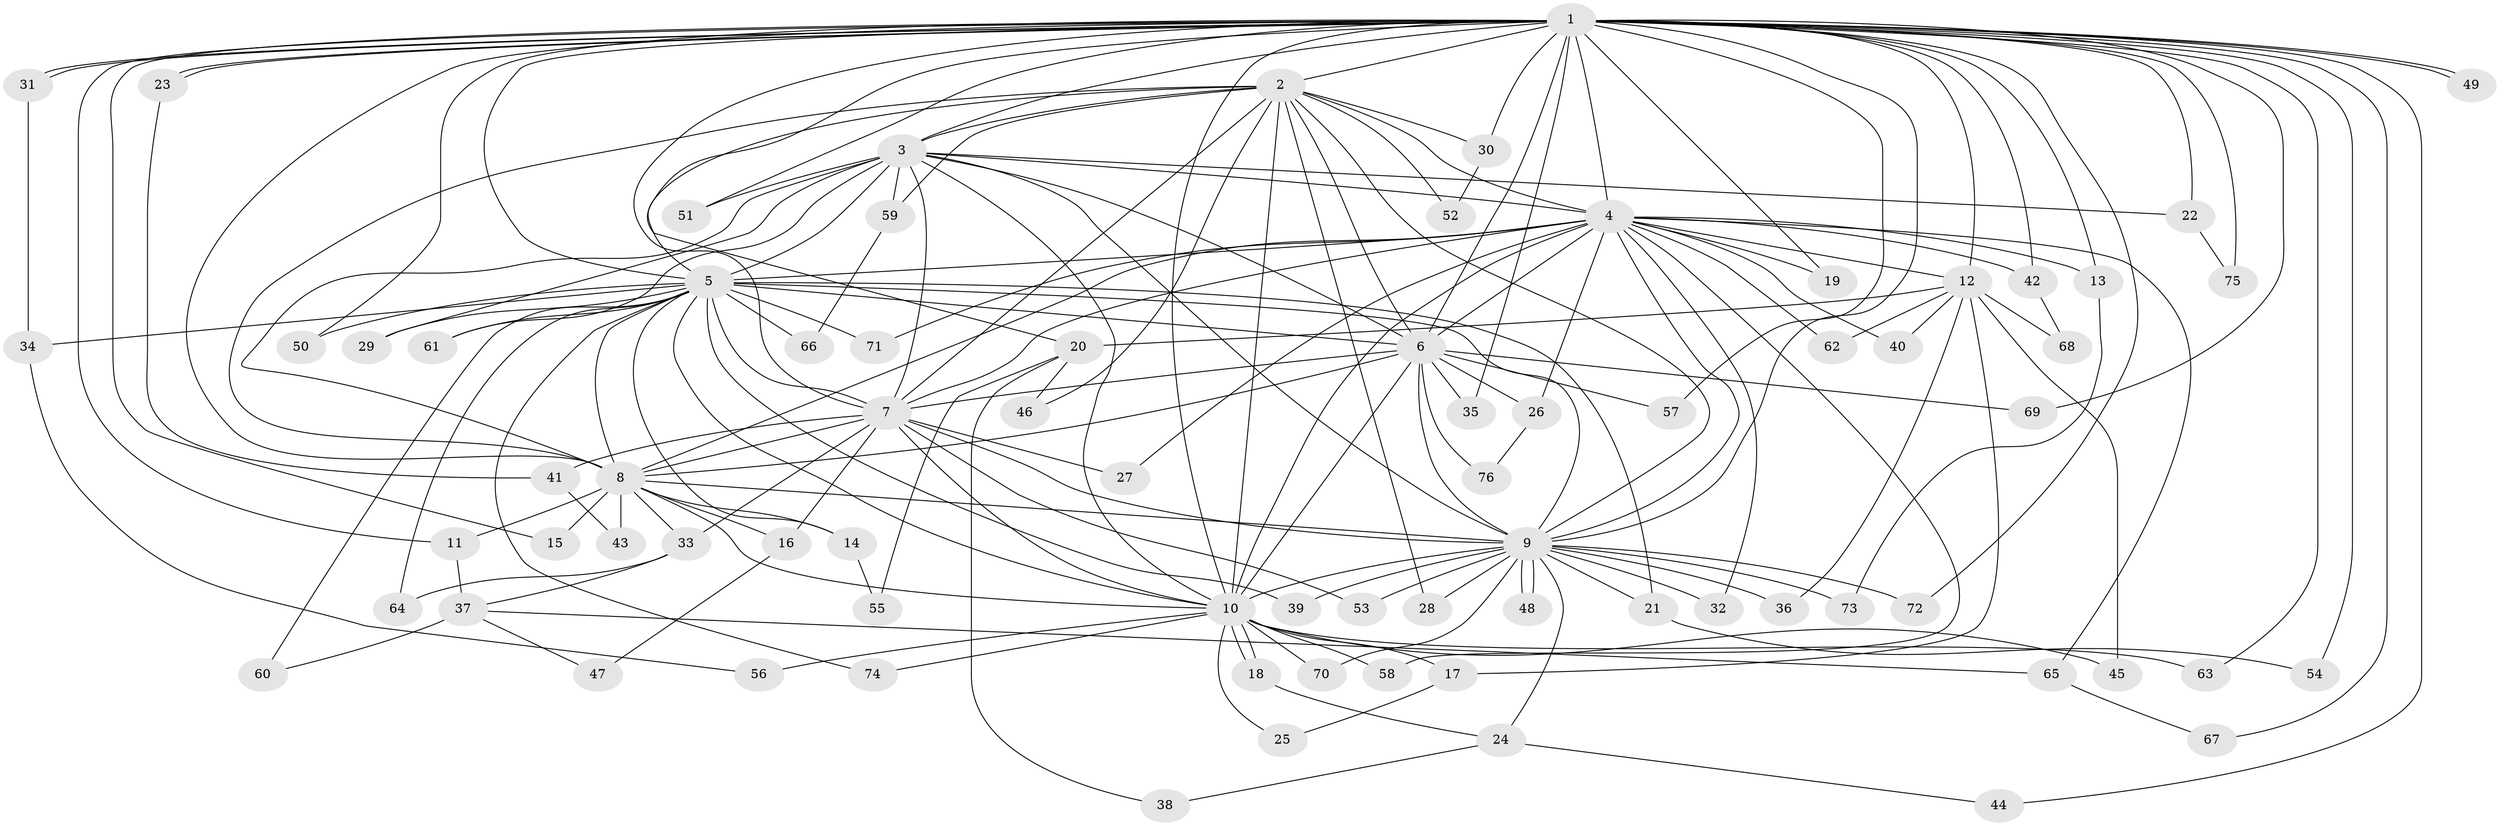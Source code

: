 // Generated by graph-tools (version 1.1) at 2025/35/03/09/25 02:35:08]
// undirected, 76 vertices, 177 edges
graph export_dot {
graph [start="1"]
  node [color=gray90,style=filled];
  1;
  2;
  3;
  4;
  5;
  6;
  7;
  8;
  9;
  10;
  11;
  12;
  13;
  14;
  15;
  16;
  17;
  18;
  19;
  20;
  21;
  22;
  23;
  24;
  25;
  26;
  27;
  28;
  29;
  30;
  31;
  32;
  33;
  34;
  35;
  36;
  37;
  38;
  39;
  40;
  41;
  42;
  43;
  44;
  45;
  46;
  47;
  48;
  49;
  50;
  51;
  52;
  53;
  54;
  55;
  56;
  57;
  58;
  59;
  60;
  61;
  62;
  63;
  64;
  65;
  66;
  67;
  68;
  69;
  70;
  71;
  72;
  73;
  74;
  75;
  76;
  1 -- 2;
  1 -- 3;
  1 -- 4;
  1 -- 5;
  1 -- 6;
  1 -- 7;
  1 -- 8;
  1 -- 9;
  1 -- 10;
  1 -- 11;
  1 -- 12;
  1 -- 13;
  1 -- 15;
  1 -- 19;
  1 -- 20;
  1 -- 22;
  1 -- 23;
  1 -- 23;
  1 -- 30;
  1 -- 31;
  1 -- 31;
  1 -- 35;
  1 -- 42;
  1 -- 44;
  1 -- 49;
  1 -- 49;
  1 -- 50;
  1 -- 51;
  1 -- 54;
  1 -- 57;
  1 -- 63;
  1 -- 67;
  1 -- 69;
  1 -- 72;
  1 -- 75;
  2 -- 3;
  2 -- 4;
  2 -- 5;
  2 -- 6;
  2 -- 7;
  2 -- 8;
  2 -- 9;
  2 -- 10;
  2 -- 28;
  2 -- 30;
  2 -- 46;
  2 -- 52;
  2 -- 59;
  3 -- 4;
  3 -- 5;
  3 -- 6;
  3 -- 7;
  3 -- 8;
  3 -- 9;
  3 -- 10;
  3 -- 22;
  3 -- 29;
  3 -- 51;
  3 -- 59;
  3 -- 61;
  4 -- 5;
  4 -- 6;
  4 -- 7;
  4 -- 8;
  4 -- 9;
  4 -- 10;
  4 -- 12;
  4 -- 13;
  4 -- 19;
  4 -- 26;
  4 -- 27;
  4 -- 32;
  4 -- 40;
  4 -- 42;
  4 -- 58;
  4 -- 62;
  4 -- 65;
  4 -- 71;
  5 -- 6;
  5 -- 7;
  5 -- 8;
  5 -- 9;
  5 -- 10;
  5 -- 14;
  5 -- 21;
  5 -- 29;
  5 -- 34;
  5 -- 39;
  5 -- 50;
  5 -- 60;
  5 -- 61;
  5 -- 64;
  5 -- 66;
  5 -- 71;
  5 -- 74;
  6 -- 7;
  6 -- 8;
  6 -- 9;
  6 -- 10;
  6 -- 26;
  6 -- 35;
  6 -- 57;
  6 -- 69;
  6 -- 76;
  7 -- 8;
  7 -- 9;
  7 -- 10;
  7 -- 16;
  7 -- 27;
  7 -- 33;
  7 -- 41;
  7 -- 53;
  8 -- 9;
  8 -- 10;
  8 -- 11;
  8 -- 14;
  8 -- 15;
  8 -- 16;
  8 -- 33;
  8 -- 43;
  9 -- 10;
  9 -- 21;
  9 -- 24;
  9 -- 28;
  9 -- 32;
  9 -- 36;
  9 -- 39;
  9 -- 48;
  9 -- 48;
  9 -- 53;
  9 -- 70;
  9 -- 72;
  9 -- 73;
  10 -- 17;
  10 -- 18;
  10 -- 18;
  10 -- 25;
  10 -- 45;
  10 -- 56;
  10 -- 58;
  10 -- 63;
  10 -- 70;
  10 -- 74;
  11 -- 37;
  12 -- 17;
  12 -- 20;
  12 -- 36;
  12 -- 40;
  12 -- 45;
  12 -- 62;
  12 -- 68;
  13 -- 73;
  14 -- 55;
  16 -- 47;
  17 -- 25;
  18 -- 24;
  20 -- 38;
  20 -- 46;
  20 -- 55;
  21 -- 54;
  22 -- 75;
  23 -- 41;
  24 -- 38;
  24 -- 44;
  26 -- 76;
  30 -- 52;
  31 -- 34;
  33 -- 37;
  33 -- 64;
  34 -- 56;
  37 -- 47;
  37 -- 60;
  37 -- 65;
  41 -- 43;
  42 -- 68;
  59 -- 66;
  65 -- 67;
}
